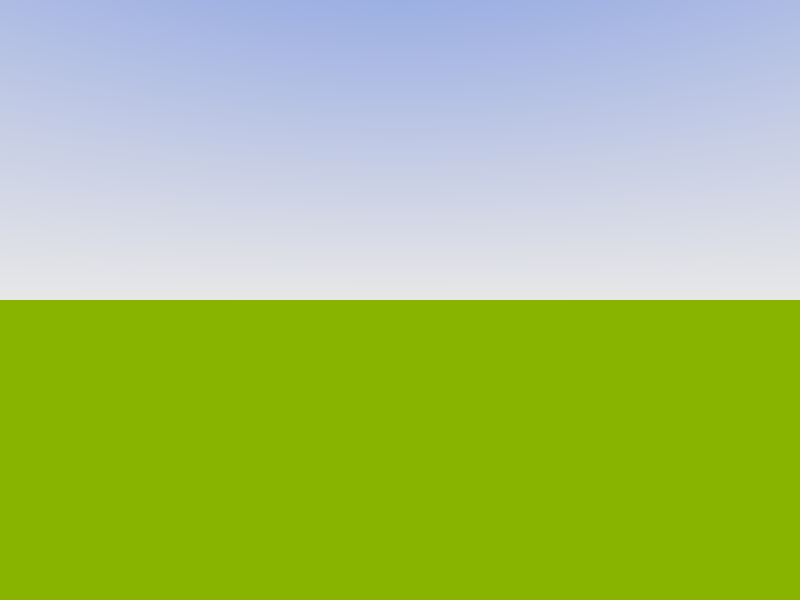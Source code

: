 // POV-Ray version 3.6/3.7 scenery file "p_sky01.pov"
// author: Friedrich A. Lohmueller, 2000. Update Dec-2009 / Jan-2011 /Nov-2013
// homepage: http://www.f-lohmueller.de

//----------------------------------------------------------------------------
#version 3.7; // 3.6;
global_settings{ assumed_gamma 1.0 }
#default{ finish{ ambient 0.1 diffuse 0.9 }}
//----------------------------------------------------------------------------

#include "colors.inc"
#include "textures.inc"
// camera ------------------------------------------------------------
#declare Camera_0 = camera{ angle 80 
                            right    x*image_width/image_height
                            location  <0.0 , .70 ,-0.8>
                            look_at   <0.0 , 0.7 , 0.0>}
camera{Camera_0}
// sun ---------------------------------------------------------------
light_source{<1500,2500,-2500> color rgb<1,1,1> }
// sky ---------------------------------------------------------------
sphere{ <0,0,0>,1 hollow    //keep attention: keep sun lower than sky
        texture{ pigment{ gradient <0,1,0>
                          color_map{[0.0 color White *0.8 ]
                                    [0.8 color rgb<0.1,0.25,0.75> ]
                                    [1.0 color rgb<0.1,0.25,0.75> ]}
                        }
                 #if (version = 3.7 )  finish {emission 1 diffuse 0}
                 #else                 finish { ambient 1 diffuse 0}
                 #end 
               }
       scale 10000}
//--------------------------------------------------------------------


// ground ------------------------------------------------------------
plane{ <0,1,0>, 0 
       texture{ pigment{color rgb<0.35,0.65,0.0>*0.7}
                normal {bumps 0.75 scale 0.015}
              } // end of texture
     } // end of plane
//--------------------------------------------------------------------------
//---------------------------- objects in scene ----------------------------
//--------------------------------------------------------------------------

